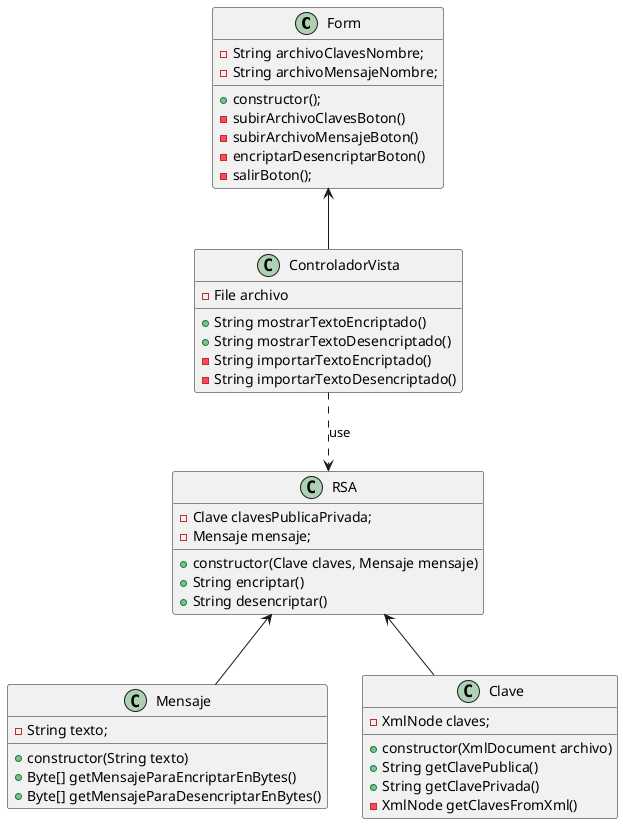 @startuml

class Form {
    - String archivoClavesNombre;
    - String archivoMensajeNombre;
    + constructor();
    - subirArchivoClavesBoton()
    - subirArchivoMensajeBoton()
    - encriptarDesencriptarBoton()
    - salirBoton();
}

class ControladorVista{
    - File archivo
    + String mostrarTextoEncriptado()
    + String mostrarTextoDesencriptado()
    - String importarTextoEncriptado()
    - String importarTextoDesencriptado()

}
class RSA {
    - Clave clavesPublicaPrivada;
    - Mensaje mensaje;
    + constructor(Clave claves, Mensaje mensaje)
    + String encriptar()
    + String desencriptar()
}

class Mensaje{
    - String texto;
    + constructor(String texto)
    + Byte[] getMensajeParaEncriptarEnBytes()
    + Byte[] getMensajeParaDesencriptarEnBytes()
}

class Clave{
    - XmlNode claves;
    + constructor(XmlDocument archivo)
    + String getClavePublica()
    + String getClavePrivada()
    - XmlNode getClavesFromXml()
}

Form <-- ControladorVista
RSA <.u. ControladorVista : use
Clave -u-> RSA
Mensaje -u-> RSA
@enduml